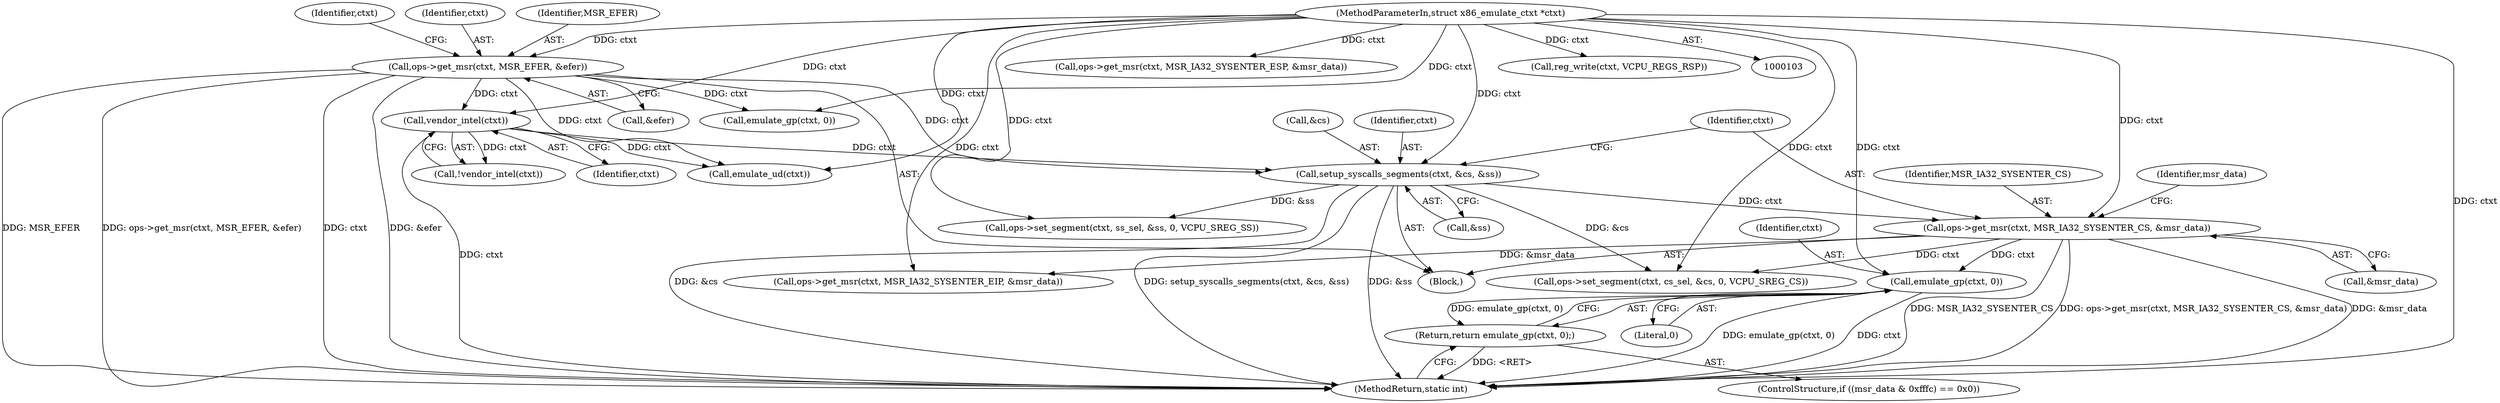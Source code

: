 digraph "0_linux_f3747379accba8e95d70cec0eae0582c8c182050@pointer" {
"1000179" [label="(Call,emulate_gp(ctxt, 0))"];
"1000167" [label="(Call,ops->get_msr(ctxt, MSR_IA32_SYSENTER_CS, &msr_data))"];
"1000161" [label="(Call,setup_syscalls_segments(ctxt, &cs, &ss))"];
"1000148" [label="(Call,vendor_intel(ctxt))"];
"1000121" [label="(Call,ops->get_msr(ctxt, MSR_EFER, &efer))"];
"1000104" [label="(MethodParameterIn,struct x86_emulate_ctxt *ctxt)"];
"1000178" [label="(Return,return emulate_gp(ctxt, 0);)"];
"1000175" [label="(Identifier,msr_data)"];
"1000180" [label="(Identifier,ctxt)"];
"1000162" [label="(Identifier,ctxt)"];
"1000268" [label="(MethodReturn,static int)"];
"1000105" [label="(Block,)"];
"1000168" [label="(Identifier,ctxt)"];
"1000123" [label="(Identifier,MSR_EFER)"];
"1000163" [label="(Call,&cs)"];
"1000170" [label="(Call,&msr_data)"];
"1000161" [label="(Call,setup_syscalls_segments(ctxt, &cs, &ss))"];
"1000129" [label="(Identifier,ctxt)"];
"1000172" [label="(ControlStructure,if ((msr_data & 0xfffc) == 0x0))"];
"1000151" [label="(Call,emulate_ud(ctxt))"];
"1000147" [label="(Call,!vendor_intel(ctxt))"];
"1000169" [label="(Identifier,MSR_IA32_SYSENTER_CS)"];
"1000165" [label="(Call,&ss)"];
"1000133" [label="(Call,emulate_gp(ctxt, 0))"];
"1000149" [label="(Identifier,ctxt)"];
"1000104" [label="(MethodParameterIn,struct x86_emulate_ctxt *ctxt)"];
"1000122" [label="(Identifier,ctxt)"];
"1000178" [label="(Return,return emulate_gp(ctxt, 0);)"];
"1000231" [label="(Call,ops->get_msr(ctxt, MSR_IA32_SYSENTER_EIP, &msr_data))"];
"1000167" [label="(Call,ops->get_msr(ctxt, MSR_IA32_SYSENTER_CS, &msr_data))"];
"1000248" [label="(Call,ops->get_msr(ctxt, MSR_IA32_SYSENTER_ESP, &msr_data))"];
"1000217" [label="(Call,ops->set_segment(ctxt, cs_sel, &cs, 0, VCPU_SREG_CS))"];
"1000148" [label="(Call,vendor_intel(ctxt))"];
"1000224" [label="(Call,ops->set_segment(ctxt, ss_sel, &ss, 0, VCPU_SREG_SS))"];
"1000255" [label="(Call,reg_write(ctxt, VCPU_REGS_RSP))"];
"1000181" [label="(Literal,0)"];
"1000121" [label="(Call,ops->get_msr(ctxt, MSR_EFER, &efer))"];
"1000179" [label="(Call,emulate_gp(ctxt, 0))"];
"1000124" [label="(Call,&efer)"];
"1000179" -> "1000178"  [label="AST: "];
"1000179" -> "1000181"  [label="CFG: "];
"1000180" -> "1000179"  [label="AST: "];
"1000181" -> "1000179"  [label="AST: "];
"1000178" -> "1000179"  [label="CFG: "];
"1000179" -> "1000268"  [label="DDG: emulate_gp(ctxt, 0)"];
"1000179" -> "1000268"  [label="DDG: ctxt"];
"1000179" -> "1000178"  [label="DDG: emulate_gp(ctxt, 0)"];
"1000167" -> "1000179"  [label="DDG: ctxt"];
"1000104" -> "1000179"  [label="DDG: ctxt"];
"1000167" -> "1000105"  [label="AST: "];
"1000167" -> "1000170"  [label="CFG: "];
"1000168" -> "1000167"  [label="AST: "];
"1000169" -> "1000167"  [label="AST: "];
"1000170" -> "1000167"  [label="AST: "];
"1000175" -> "1000167"  [label="CFG: "];
"1000167" -> "1000268"  [label="DDG: MSR_IA32_SYSENTER_CS"];
"1000167" -> "1000268"  [label="DDG: ops->get_msr(ctxt, MSR_IA32_SYSENTER_CS, &msr_data)"];
"1000167" -> "1000268"  [label="DDG: &msr_data"];
"1000161" -> "1000167"  [label="DDG: ctxt"];
"1000104" -> "1000167"  [label="DDG: ctxt"];
"1000167" -> "1000217"  [label="DDG: ctxt"];
"1000167" -> "1000231"  [label="DDG: &msr_data"];
"1000161" -> "1000105"  [label="AST: "];
"1000161" -> "1000165"  [label="CFG: "];
"1000162" -> "1000161"  [label="AST: "];
"1000163" -> "1000161"  [label="AST: "];
"1000165" -> "1000161"  [label="AST: "];
"1000168" -> "1000161"  [label="CFG: "];
"1000161" -> "1000268"  [label="DDG: &cs"];
"1000161" -> "1000268"  [label="DDG: setup_syscalls_segments(ctxt, &cs, &ss)"];
"1000161" -> "1000268"  [label="DDG: &ss"];
"1000148" -> "1000161"  [label="DDG: ctxt"];
"1000121" -> "1000161"  [label="DDG: ctxt"];
"1000104" -> "1000161"  [label="DDG: ctxt"];
"1000161" -> "1000217"  [label="DDG: &cs"];
"1000161" -> "1000224"  [label="DDG: &ss"];
"1000148" -> "1000147"  [label="AST: "];
"1000148" -> "1000149"  [label="CFG: "];
"1000149" -> "1000148"  [label="AST: "];
"1000147" -> "1000148"  [label="CFG: "];
"1000148" -> "1000268"  [label="DDG: ctxt"];
"1000148" -> "1000147"  [label="DDG: ctxt"];
"1000121" -> "1000148"  [label="DDG: ctxt"];
"1000104" -> "1000148"  [label="DDG: ctxt"];
"1000148" -> "1000151"  [label="DDG: ctxt"];
"1000121" -> "1000105"  [label="AST: "];
"1000121" -> "1000124"  [label="CFG: "];
"1000122" -> "1000121"  [label="AST: "];
"1000123" -> "1000121"  [label="AST: "];
"1000124" -> "1000121"  [label="AST: "];
"1000129" -> "1000121"  [label="CFG: "];
"1000121" -> "1000268"  [label="DDG: MSR_EFER"];
"1000121" -> "1000268"  [label="DDG: ops->get_msr(ctxt, MSR_EFER, &efer)"];
"1000121" -> "1000268"  [label="DDG: ctxt"];
"1000121" -> "1000268"  [label="DDG: &efer"];
"1000104" -> "1000121"  [label="DDG: ctxt"];
"1000121" -> "1000133"  [label="DDG: ctxt"];
"1000121" -> "1000151"  [label="DDG: ctxt"];
"1000104" -> "1000103"  [label="AST: "];
"1000104" -> "1000268"  [label="DDG: ctxt"];
"1000104" -> "1000133"  [label="DDG: ctxt"];
"1000104" -> "1000151"  [label="DDG: ctxt"];
"1000104" -> "1000217"  [label="DDG: ctxt"];
"1000104" -> "1000224"  [label="DDG: ctxt"];
"1000104" -> "1000231"  [label="DDG: ctxt"];
"1000104" -> "1000248"  [label="DDG: ctxt"];
"1000104" -> "1000255"  [label="DDG: ctxt"];
"1000178" -> "1000172"  [label="AST: "];
"1000268" -> "1000178"  [label="CFG: "];
"1000178" -> "1000268"  [label="DDG: <RET>"];
}
